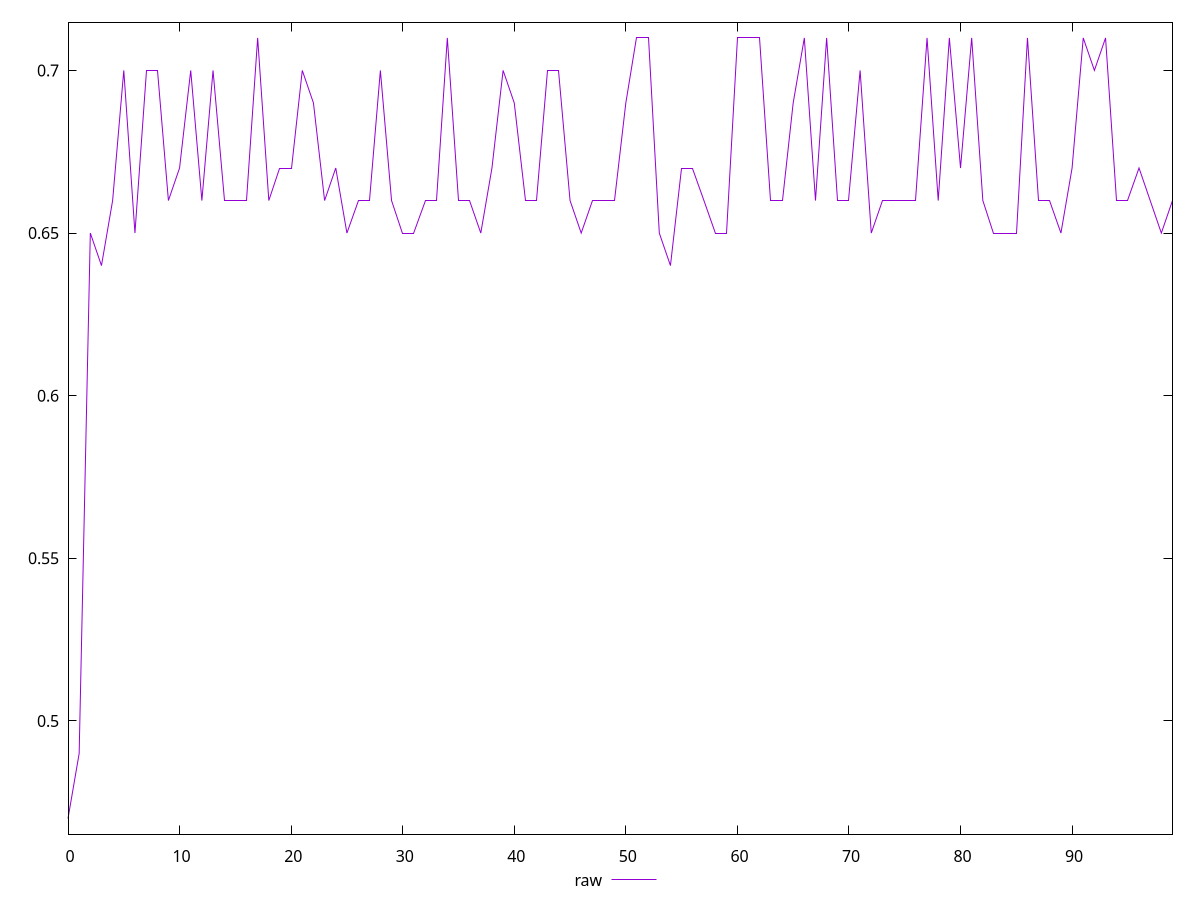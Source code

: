 reset

$raw <<EOF
0 0.47
1 0.49
2 0.65
3 0.64
4 0.66
5 0.7
6 0.65
7 0.7
8 0.7
9 0.66
10 0.67
11 0.7
12 0.66
13 0.7
14 0.66
15 0.66
16 0.66
17 0.71
18 0.66
19 0.67
20 0.67
21 0.7
22 0.69
23 0.66
24 0.67
25 0.65
26 0.66
27 0.66
28 0.7
29 0.66
30 0.65
31 0.65
32 0.66
33 0.66
34 0.71
35 0.66
36 0.66
37 0.65
38 0.67
39 0.7
40 0.69
41 0.66
42 0.66
43 0.7
44 0.7
45 0.66
46 0.65
47 0.66
48 0.66
49 0.66
50 0.69
51 0.71
52 0.71
53 0.65
54 0.64
55 0.67
56 0.67
57 0.66
58 0.65
59 0.65
60 0.71
61 0.71
62 0.71
63 0.66
64 0.66
65 0.69
66 0.71
67 0.66
68 0.71
69 0.66
70 0.66
71 0.7
72 0.65
73 0.66
74 0.66
75 0.66
76 0.66
77 0.71
78 0.66
79 0.71
80 0.67
81 0.71
82 0.66
83 0.65
84 0.65
85 0.65
86 0.71
87 0.66
88 0.66
89 0.65
90 0.67
91 0.71
92 0.7
93 0.71
94 0.66
95 0.66
96 0.67
97 0.66
98 0.65
99 0.66
EOF

set key outside below
set xrange [0:99]
set yrange [0.46519999999999995:0.7148]
set trange [0.46519999999999995:0.7148]
set terminal svg size 640, 500 enhanced background rgb 'white'
set output "report_00017_2021-02-10T15-08-03.406Z/meta/score/samples/pages+cached+noadtech+nomedia/raw/values.svg"

plot $raw title "raw" with line

reset
